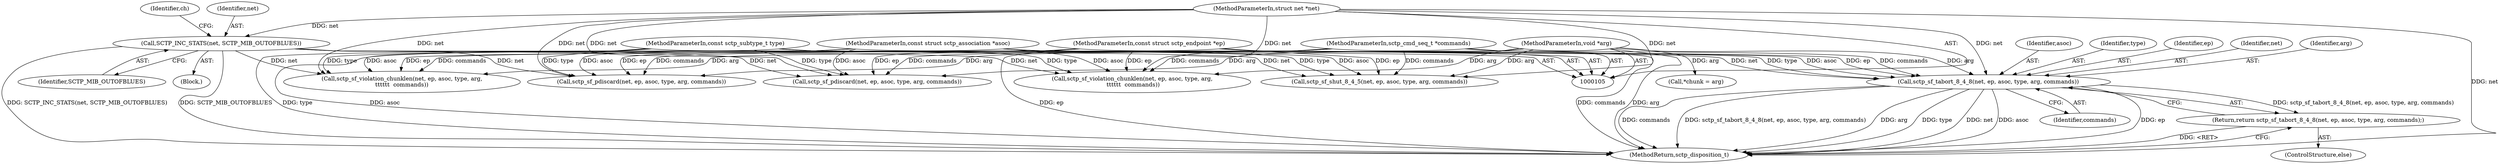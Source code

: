 digraph "0_linux_bf911e985d6bbaa328c20c3e05f4eb03de11fdd6@pointer" {
"1000269" [label="(Call,sctp_sf_tabort_8_4_8(net, ep, asoc, type, arg, commands))"];
"1000134" [label="(Call,SCTP_INC_STATS(net, SCTP_MIB_OUTOFBLUES))"];
"1000106" [label="(MethodParameterIn,struct net *net)"];
"1000107" [label="(MethodParameterIn,const struct sctp_endpoint *ep)"];
"1000108" [label="(MethodParameterIn,const struct sctp_association *asoc)"];
"1000109" [label="(MethodParameterIn,const sctp_subtype_t type)"];
"1000110" [label="(MethodParameterIn,void *arg)"];
"1000111" [label="(MethodParameterIn,sctp_cmd_seq_t *commands)"];
"1000268" [label="(Return,return sctp_sf_tabort_8_4_8(net, ep, asoc, type, arg, commands);)"];
"1000267" [label="(ControlStructure,else)"];
"1000275" [label="(Identifier,commands)"];
"1000114" [label="(Call,*chunk = arg)"];
"1000134" [label="(Call,SCTP_INC_STATS(net, SCTP_MIB_OUTOFBLUES))"];
"1000155" [label="(Call,sctp_sf_violation_chunklen(net, ep, asoc, type, arg,\n \t\t\t\t\t\t  commands))"];
"1000110" [label="(MethodParameterIn,void *arg)"];
"1000269" [label="(Call,sctp_sf_tabort_8_4_8(net, ep, asoc, type, arg, commands))"];
"1000272" [label="(Identifier,asoc)"];
"1000138" [label="(Identifier,ch)"];
"1000108" [label="(MethodParameterIn,const struct sctp_association *asoc)"];
"1000249" [label="(Call,sctp_sf_shut_8_4_5(net, ep, asoc, type, arg, commands))"];
"1000107" [label="(MethodParameterIn,const struct sctp_endpoint *ep)"];
"1000135" [label="(Identifier,net)"];
"1000273" [label="(Identifier,type)"];
"1000106" [label="(MethodParameterIn,struct net *net)"];
"1000111" [label="(MethodParameterIn,sctp_cmd_seq_t *commands)"];
"1000112" [label="(Block,)"];
"1000260" [label="(Call,sctp_sf_pdiscard(net, ep, asoc, type, arg, commands))"];
"1000271" [label="(Identifier,ep)"];
"1000109" [label="(MethodParameterIn,const sctp_subtype_t type)"];
"1000268" [label="(Return,return sctp_sf_tabort_8_4_8(net, ep, asoc, type, arg, commands);)"];
"1000179" [label="(Call,sctp_sf_violation_chunklen(net, ep, asoc, type, arg,\n\t\t\t\t\t\t  commands))"];
"1000202" [label="(Call,sctp_sf_pdiscard(net, ep, asoc, type, arg, commands))"];
"1000270" [label="(Identifier,net)"];
"1000276" [label="(MethodReturn,sctp_disposition_t)"];
"1000274" [label="(Identifier,arg)"];
"1000136" [label="(Identifier,SCTP_MIB_OUTOFBLUES)"];
"1000269" -> "1000268"  [label="AST: "];
"1000269" -> "1000275"  [label="CFG: "];
"1000270" -> "1000269"  [label="AST: "];
"1000271" -> "1000269"  [label="AST: "];
"1000272" -> "1000269"  [label="AST: "];
"1000273" -> "1000269"  [label="AST: "];
"1000274" -> "1000269"  [label="AST: "];
"1000275" -> "1000269"  [label="AST: "];
"1000268" -> "1000269"  [label="CFG: "];
"1000269" -> "1000276"  [label="DDG: commands"];
"1000269" -> "1000276"  [label="DDG: sctp_sf_tabort_8_4_8(net, ep, asoc, type, arg, commands)"];
"1000269" -> "1000276"  [label="DDG: arg"];
"1000269" -> "1000276"  [label="DDG: type"];
"1000269" -> "1000276"  [label="DDG: net"];
"1000269" -> "1000276"  [label="DDG: asoc"];
"1000269" -> "1000276"  [label="DDG: ep"];
"1000269" -> "1000268"  [label="DDG: sctp_sf_tabort_8_4_8(net, ep, asoc, type, arg, commands)"];
"1000134" -> "1000269"  [label="DDG: net"];
"1000106" -> "1000269"  [label="DDG: net"];
"1000107" -> "1000269"  [label="DDG: ep"];
"1000108" -> "1000269"  [label="DDG: asoc"];
"1000109" -> "1000269"  [label="DDG: type"];
"1000110" -> "1000269"  [label="DDG: arg"];
"1000111" -> "1000269"  [label="DDG: commands"];
"1000134" -> "1000112"  [label="AST: "];
"1000134" -> "1000136"  [label="CFG: "];
"1000135" -> "1000134"  [label="AST: "];
"1000136" -> "1000134"  [label="AST: "];
"1000138" -> "1000134"  [label="CFG: "];
"1000134" -> "1000276"  [label="DDG: SCTP_INC_STATS(net, SCTP_MIB_OUTOFBLUES)"];
"1000134" -> "1000276"  [label="DDG: SCTP_MIB_OUTOFBLUES"];
"1000106" -> "1000134"  [label="DDG: net"];
"1000134" -> "1000155"  [label="DDG: net"];
"1000134" -> "1000179"  [label="DDG: net"];
"1000134" -> "1000202"  [label="DDG: net"];
"1000134" -> "1000249"  [label="DDG: net"];
"1000134" -> "1000260"  [label="DDG: net"];
"1000106" -> "1000105"  [label="AST: "];
"1000106" -> "1000276"  [label="DDG: net"];
"1000106" -> "1000155"  [label="DDG: net"];
"1000106" -> "1000179"  [label="DDG: net"];
"1000106" -> "1000202"  [label="DDG: net"];
"1000106" -> "1000249"  [label="DDG: net"];
"1000106" -> "1000260"  [label="DDG: net"];
"1000107" -> "1000105"  [label="AST: "];
"1000107" -> "1000276"  [label="DDG: ep"];
"1000107" -> "1000155"  [label="DDG: ep"];
"1000107" -> "1000179"  [label="DDG: ep"];
"1000107" -> "1000202"  [label="DDG: ep"];
"1000107" -> "1000249"  [label="DDG: ep"];
"1000107" -> "1000260"  [label="DDG: ep"];
"1000108" -> "1000105"  [label="AST: "];
"1000108" -> "1000276"  [label="DDG: asoc"];
"1000108" -> "1000155"  [label="DDG: asoc"];
"1000108" -> "1000179"  [label="DDG: asoc"];
"1000108" -> "1000202"  [label="DDG: asoc"];
"1000108" -> "1000249"  [label="DDG: asoc"];
"1000108" -> "1000260"  [label="DDG: asoc"];
"1000109" -> "1000105"  [label="AST: "];
"1000109" -> "1000276"  [label="DDG: type"];
"1000109" -> "1000155"  [label="DDG: type"];
"1000109" -> "1000179"  [label="DDG: type"];
"1000109" -> "1000202"  [label="DDG: type"];
"1000109" -> "1000249"  [label="DDG: type"];
"1000109" -> "1000260"  [label="DDG: type"];
"1000110" -> "1000105"  [label="AST: "];
"1000110" -> "1000276"  [label="DDG: arg"];
"1000110" -> "1000114"  [label="DDG: arg"];
"1000110" -> "1000155"  [label="DDG: arg"];
"1000110" -> "1000179"  [label="DDG: arg"];
"1000110" -> "1000202"  [label="DDG: arg"];
"1000110" -> "1000249"  [label="DDG: arg"];
"1000110" -> "1000260"  [label="DDG: arg"];
"1000111" -> "1000105"  [label="AST: "];
"1000111" -> "1000276"  [label="DDG: commands"];
"1000111" -> "1000155"  [label="DDG: commands"];
"1000111" -> "1000179"  [label="DDG: commands"];
"1000111" -> "1000202"  [label="DDG: commands"];
"1000111" -> "1000249"  [label="DDG: commands"];
"1000111" -> "1000260"  [label="DDG: commands"];
"1000268" -> "1000267"  [label="AST: "];
"1000276" -> "1000268"  [label="CFG: "];
"1000268" -> "1000276"  [label="DDG: <RET>"];
}
